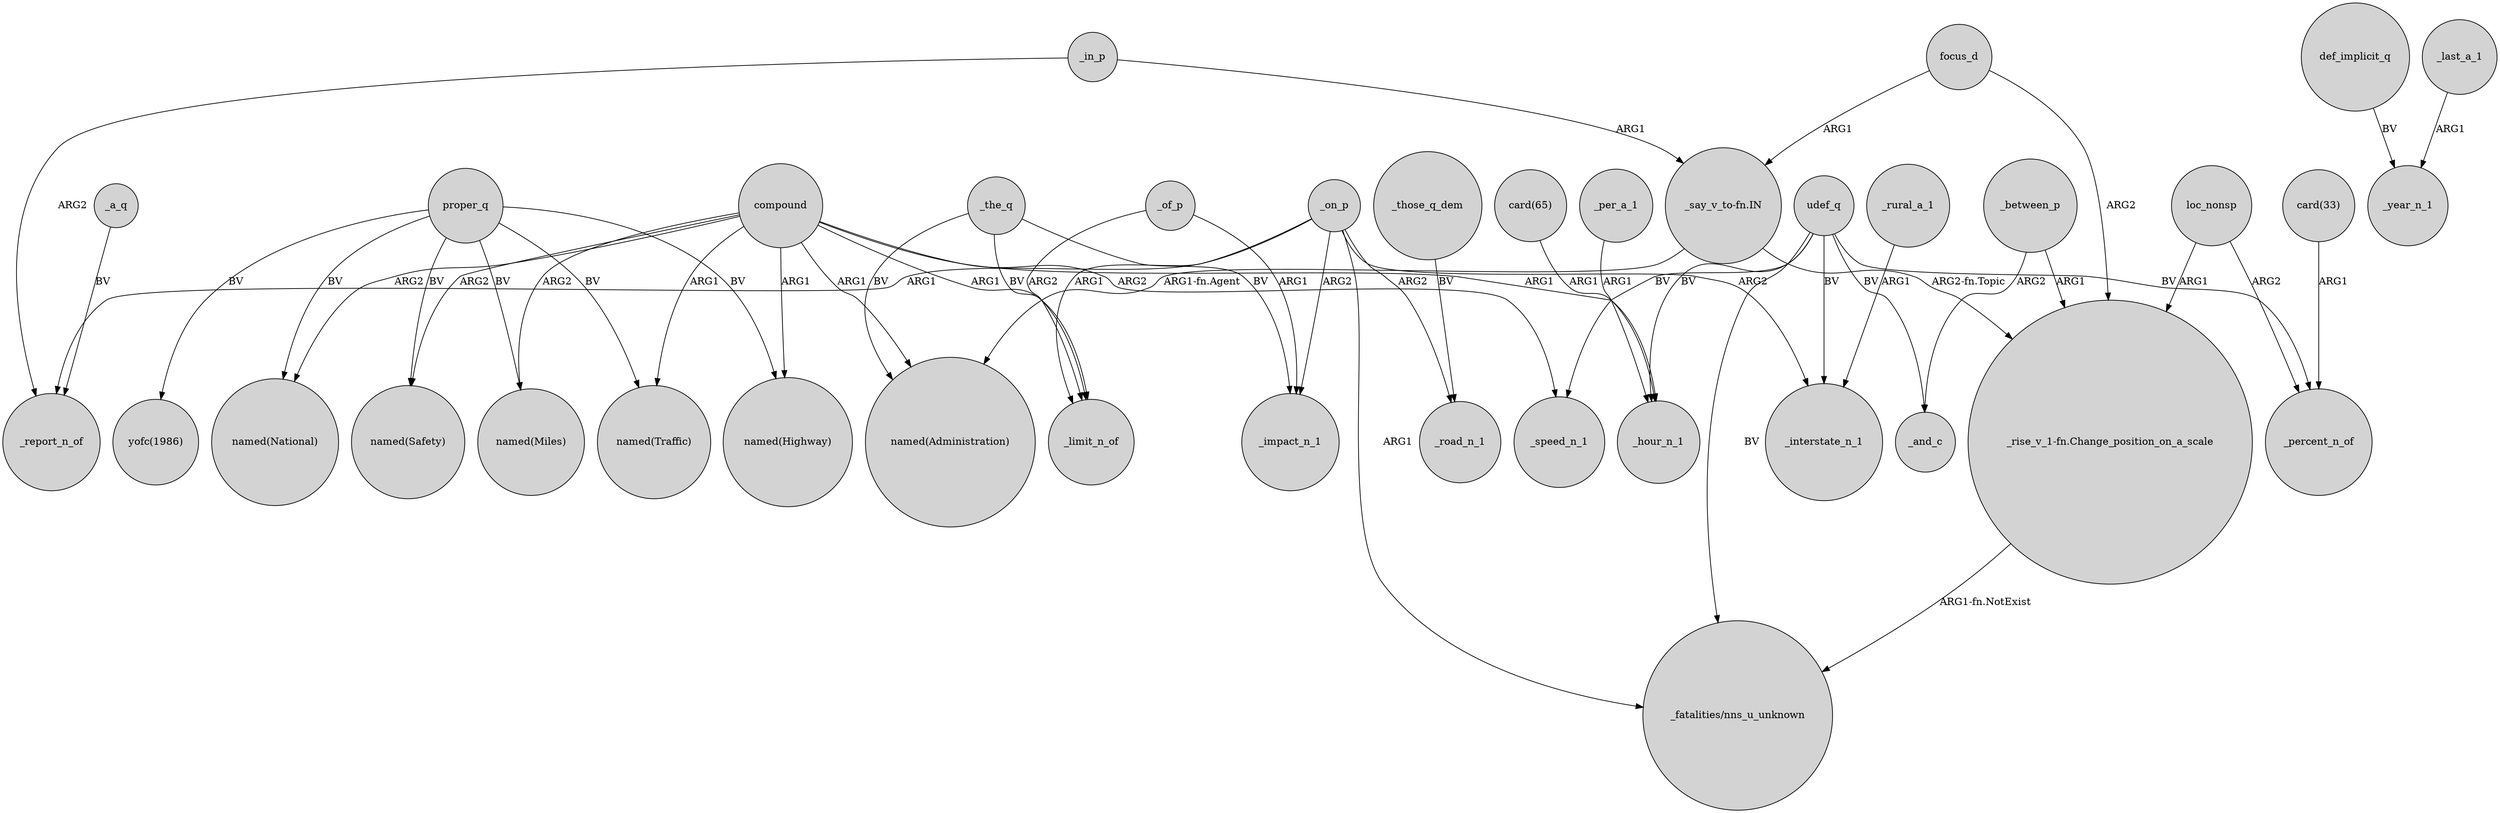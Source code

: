 digraph {
	node [shape=circle style=filled]
	_a_q -> _report_n_of [label=BV]
	compound -> "named(Highway)" [label=ARG1]
	_per_a_1 -> _hour_n_1 [label=ARG1]
	udef_q -> _speed_n_1 [label=BV]
	"_say_v_to-fn.IN" -> "named(Administration)" [label="ARG1-fn.Agent"]
	compound -> _hour_n_1 [label=ARG1]
	def_implicit_q -> _year_n_1 [label=BV]
	_in_p -> "_say_v_to-fn.IN" [label=ARG1]
	_on_p -> _impact_n_1 [label=ARG2]
	_the_q -> _impact_n_1 [label=BV]
	_in_p -> _report_n_of [label=ARG2]
	compound -> _speed_n_1 [label=ARG2]
	compound -> _limit_n_of [label=ARG1]
	compound -> "named(Miles)" [label=ARG2]
	udef_q -> _hour_n_1 [label=BV]
	udef_q -> _interstate_n_1 [label=BV]
	"card(33)" -> _percent_n_of [label=ARG1]
	_on_p -> _road_n_1 [label=ARG2]
	focus_d -> "_say_v_to-fn.IN" [label=ARG1]
	compound -> "named(Administration)" [label=ARG1]
	proper_q -> "named(Highway)" [label=BV]
	compound -> "named(National)" [label=ARG2]
	proper_q -> "named(Miles)" [label=BV]
	_on_p -> "_fatalities/nns_u_unknown" [label=ARG1]
	compound -> "named(Safety)" [label=ARG2]
	_the_q -> "named(Administration)" [label=BV]
	udef_q -> "_fatalities/nns_u_unknown" [label=BV]
	loc_nonsp -> _percent_n_of [label=ARG2]
	loc_nonsp -> "_rise_v_1-fn.Change_position_on_a_scale" [label=ARG1]
	_of_p -> _impact_n_1 [label=ARG1]
	_rural_a_1 -> _interstate_n_1 [label=ARG1]
	_between_p -> _and_c [label=ARG2]
	_between_p -> "_rise_v_1-fn.Change_position_on_a_scale" [label=ARG1]
	_last_a_1 -> _year_n_1 [label=ARG1]
	proper_q -> "yofc(1986)" [label=BV]
	proper_q -> "named(Safety)" [label=BV]
	_on_p -> _report_n_of [label=ARG1]
	compound -> "named(Traffic)" [label=ARG1]
	proper_q -> "named(Traffic)" [label=BV]
	_of_p -> _limit_n_of [label=ARG2]
	_those_q_dem -> _road_n_1 [label=BV]
	"_say_v_to-fn.IN" -> "_rise_v_1-fn.Change_position_on_a_scale" [label="ARG2-fn.Topic"]
	proper_q -> "named(National)" [label=BV]
	udef_q -> _percent_n_of [label=BV]
	"card(65)" -> _hour_n_1 [label=ARG1]
	_on_p -> _limit_n_of [label=ARG1]
	udef_q -> _and_c [label=BV]
	_the_q -> _limit_n_of [label=BV]
	_on_p -> _interstate_n_1 [label=ARG2]
	focus_d -> "_rise_v_1-fn.Change_position_on_a_scale" [label=ARG2]
	"_rise_v_1-fn.Change_position_on_a_scale" -> "_fatalities/nns_u_unknown" [label="ARG1-fn.NotExist"]
}
